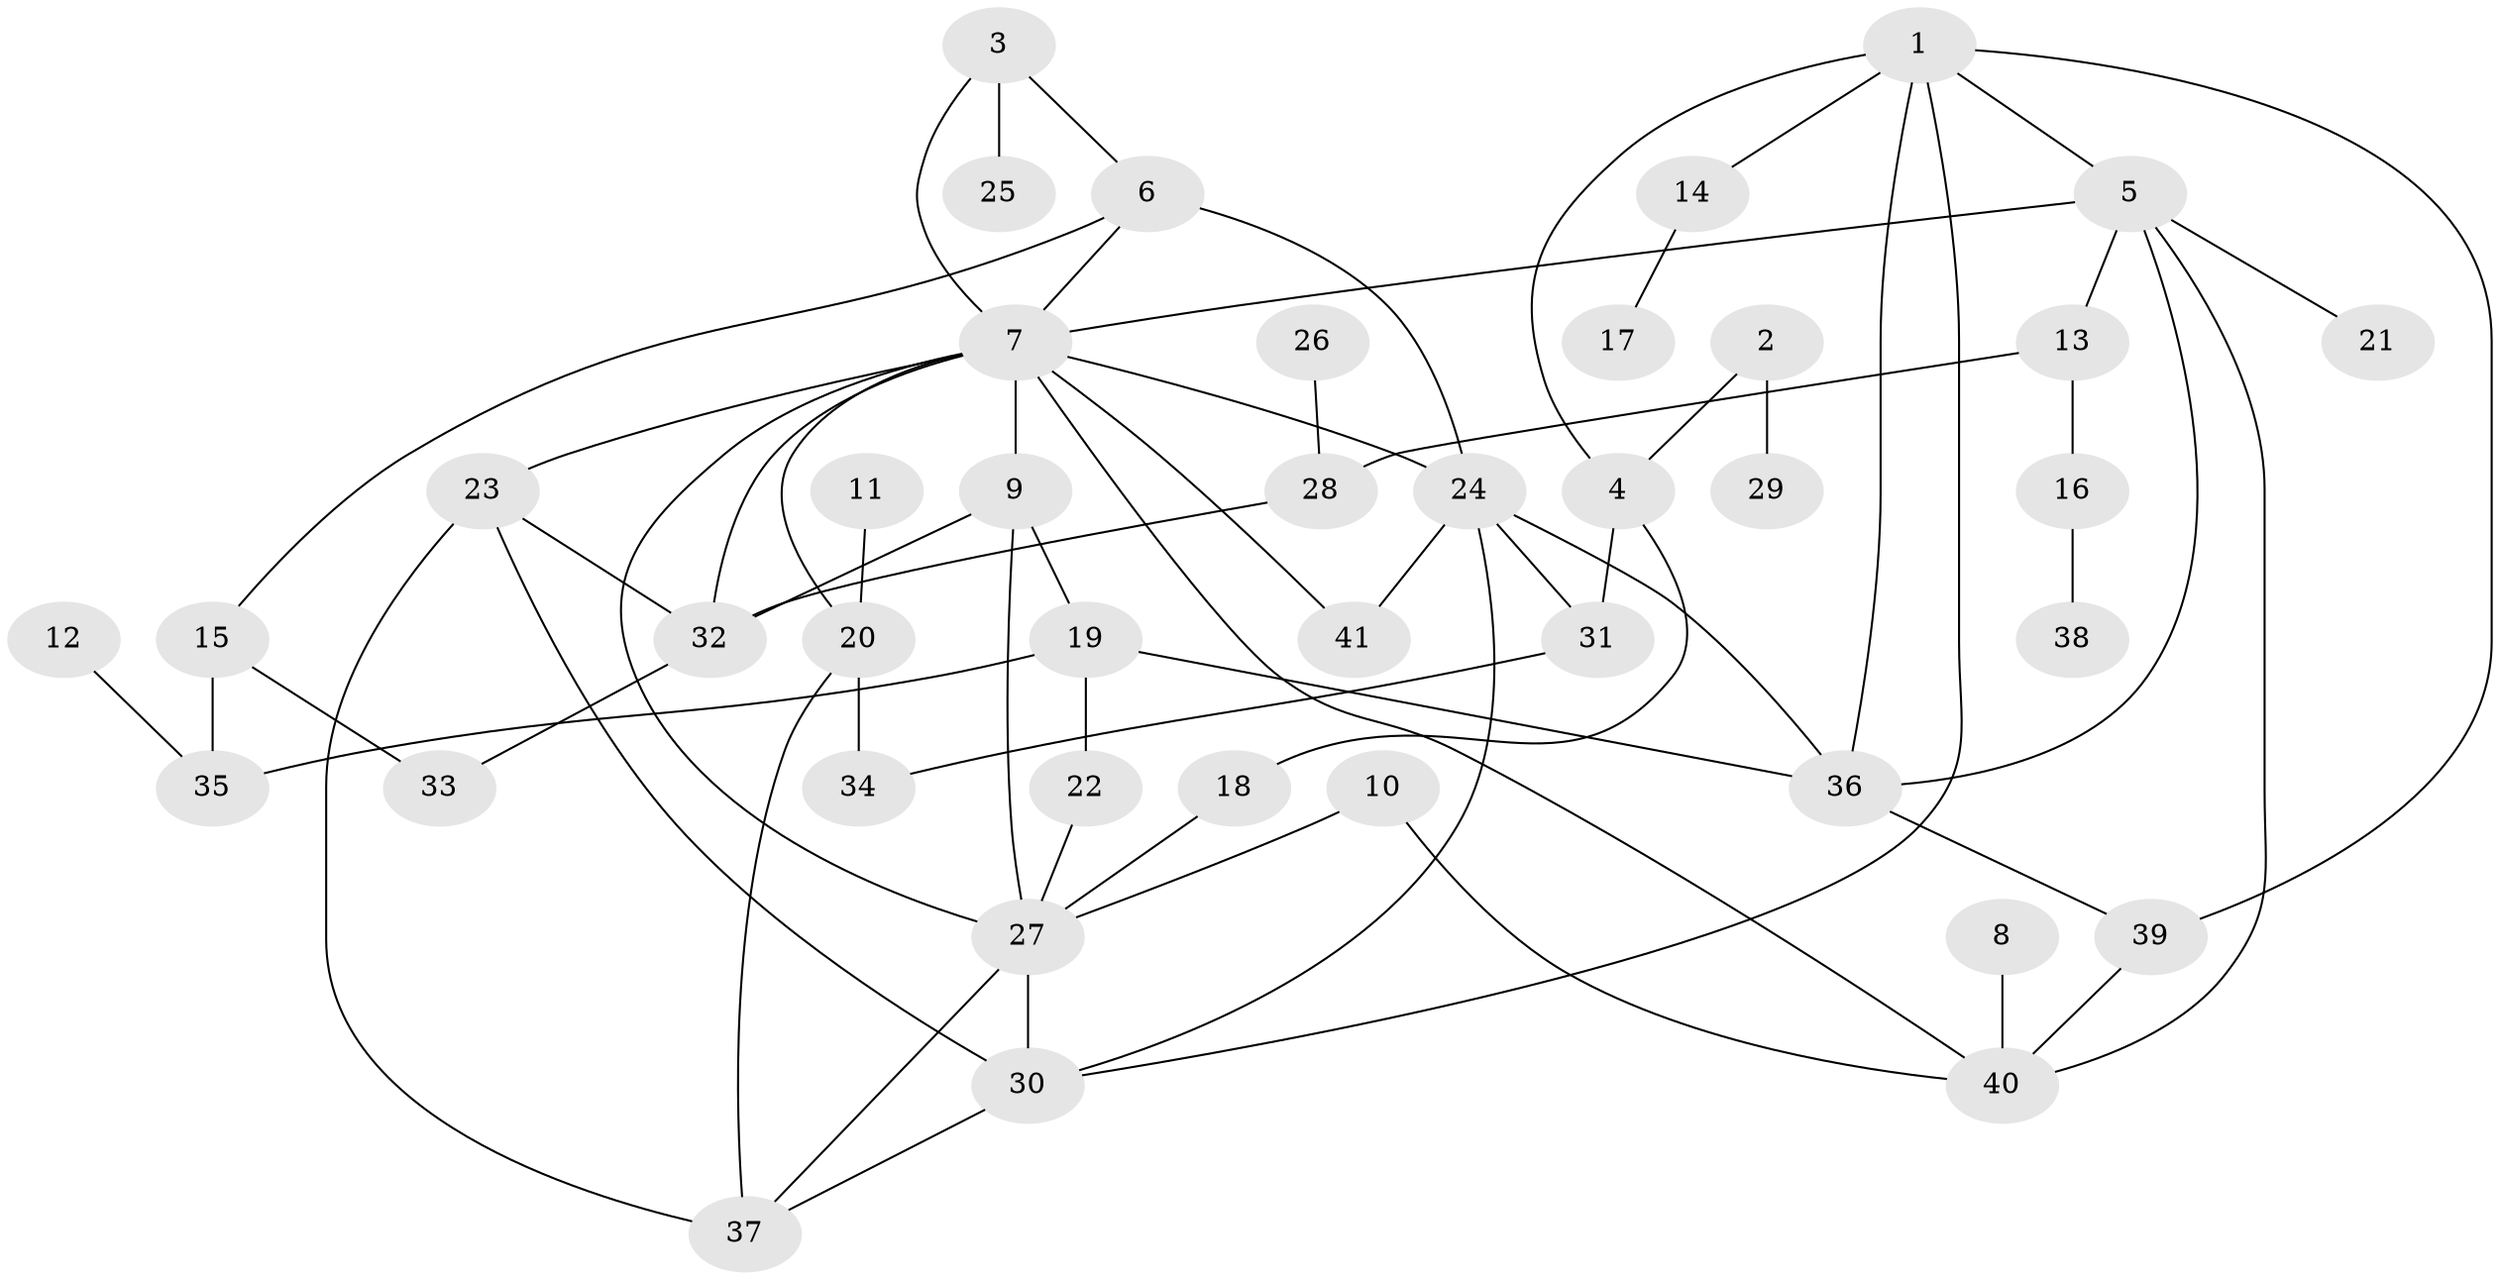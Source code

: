 // original degree distribution, {6: 0.04878048780487805, 5: 0.04878048780487805, 4: 0.12195121951219512, 2: 0.25609756097560976, 8: 0.012195121951219513, 7: 0.036585365853658534, 1: 0.2926829268292683, 3: 0.18292682926829268}
// Generated by graph-tools (version 1.1) at 2025/01/03/09/25 03:01:02]
// undirected, 41 vertices, 66 edges
graph export_dot {
graph [start="1"]
  node [color=gray90,style=filled];
  1;
  2;
  3;
  4;
  5;
  6;
  7;
  8;
  9;
  10;
  11;
  12;
  13;
  14;
  15;
  16;
  17;
  18;
  19;
  20;
  21;
  22;
  23;
  24;
  25;
  26;
  27;
  28;
  29;
  30;
  31;
  32;
  33;
  34;
  35;
  36;
  37;
  38;
  39;
  40;
  41;
  1 -- 4 [weight=1.0];
  1 -- 5 [weight=1.0];
  1 -- 14 [weight=1.0];
  1 -- 30 [weight=1.0];
  1 -- 36 [weight=1.0];
  1 -- 39 [weight=1.0];
  2 -- 4 [weight=1.0];
  2 -- 29 [weight=1.0];
  3 -- 6 [weight=1.0];
  3 -- 7 [weight=1.0];
  3 -- 25 [weight=1.0];
  4 -- 18 [weight=1.0];
  4 -- 31 [weight=1.0];
  5 -- 7 [weight=1.0];
  5 -- 13 [weight=1.0];
  5 -- 21 [weight=1.0];
  5 -- 36 [weight=1.0];
  5 -- 40 [weight=1.0];
  6 -- 7 [weight=1.0];
  6 -- 15 [weight=1.0];
  6 -- 24 [weight=1.0];
  7 -- 9 [weight=2.0];
  7 -- 20 [weight=1.0];
  7 -- 23 [weight=1.0];
  7 -- 24 [weight=1.0];
  7 -- 27 [weight=1.0];
  7 -- 32 [weight=1.0];
  7 -- 40 [weight=1.0];
  7 -- 41 [weight=1.0];
  8 -- 40 [weight=1.0];
  9 -- 19 [weight=1.0];
  9 -- 27 [weight=1.0];
  9 -- 32 [weight=1.0];
  10 -- 27 [weight=1.0];
  10 -- 40 [weight=1.0];
  11 -- 20 [weight=1.0];
  12 -- 35 [weight=1.0];
  13 -- 16 [weight=1.0];
  13 -- 28 [weight=1.0];
  14 -- 17 [weight=1.0];
  15 -- 33 [weight=1.0];
  15 -- 35 [weight=2.0];
  16 -- 38 [weight=1.0];
  18 -- 27 [weight=1.0];
  19 -- 22 [weight=1.0];
  19 -- 35 [weight=2.0];
  19 -- 36 [weight=1.0];
  20 -- 34 [weight=1.0];
  20 -- 37 [weight=2.0];
  22 -- 27 [weight=1.0];
  23 -- 30 [weight=1.0];
  23 -- 32 [weight=1.0];
  23 -- 37 [weight=1.0];
  24 -- 30 [weight=1.0];
  24 -- 31 [weight=1.0];
  24 -- 36 [weight=1.0];
  24 -- 41 [weight=1.0];
  26 -- 28 [weight=1.0];
  27 -- 30 [weight=1.0];
  27 -- 37 [weight=1.0];
  28 -- 32 [weight=1.0];
  30 -- 37 [weight=1.0];
  31 -- 34 [weight=1.0];
  32 -- 33 [weight=1.0];
  36 -- 39 [weight=1.0];
  39 -- 40 [weight=1.0];
}
